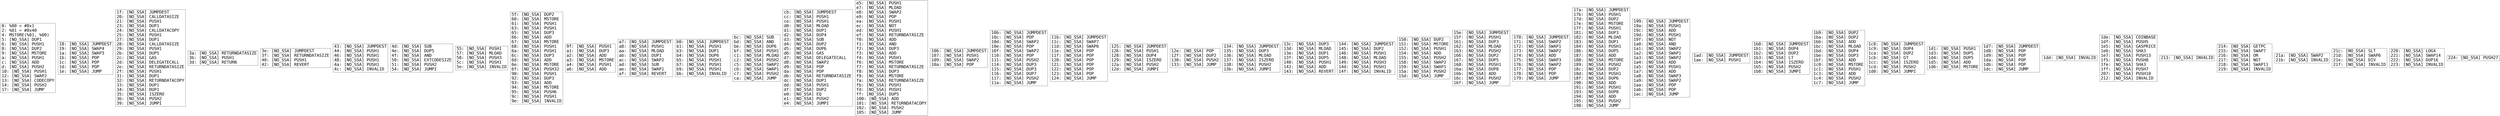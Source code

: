 digraph "graph.cfg.gv" {
	subgraph global {
		node [fontname=Courier fontsize=30.0 rank=same shape=box]
		block_0 [label="0: %00 = #0x1\l2: %01 = #0x40\l4: MSTORE(%01, %00)\l5: [NO_SSA] DUP1\l6: [NO_SSA] PUSH1\l8: [NO_SSA] DUP2\l9: [NO_SSA] MSTORE\la: [NO_SSA] PUSH1\lc: [NO_SSA] ADD\ld: [NO_SSA] PUSH2\l10: [NO_SSA] PUSH1\l12: [NO_SSA] SWAP2\l13: [NO_SSA] CODECOPY\l14: [NO_SSA] PUSH2\l17: [NO_SSA] JUMP\l"]
		block_18 [label="18: [NO_SSA] JUMPDEST\l19: [NO_SSA] SWAP4\l1a: [NO_SSA] SWAP3\l1b: [NO_SSA] POP\l1c: [NO_SSA] POP\l1d: [NO_SSA] POP\l1e: [NO_SSA] JUMP\l"]
		block_1f [label="1f: [NO_SSA] JUMPDEST\l20: [NO_SSA] CALLDATASIZE\l21: [NO_SSA] PUSH1\l23: [NO_SSA] DUP1\l24: [NO_SSA] CALLDATACOPY\l25: [NO_SSA] PUSH1\l27: [NO_SSA] DUP1\l28: [NO_SSA] CALLDATASIZE\l29: [NO_SSA] PUSH1\l2b: [NO_SSA] DUP5\l2c: [NO_SSA] GAS\l2d: [NO_SSA] DELEGATECALL\l2e: [NO_SSA] RETURNDATASIZE\l2f: [NO_SSA] PUSH1\l31: [NO_SSA] DUP1\l32: [NO_SSA] RETURNDATACOPY\l33: [NO_SSA] DUP1\l34: [NO_SSA] DUP1\l35: [NO_SSA] ISZERO\l36: [NO_SSA] PUSH2\l39: [NO_SSA] JUMPI\l"]
		block_3a [label="3a: [NO_SSA] RETURNDATASIZE\l3b: [NO_SSA] PUSH1\l3d: [NO_SSA] RETURN\l"]
		block_3e [label="3e: [NO_SSA] JUMPDEST\l3f: [NO_SSA] RETURNDATASIZE\l40: [NO_SSA] PUSH1\l42: [NO_SSA] REVERT\l"]
		block_43 [label="43: [NO_SSA] JUMPDEST\l44: [NO_SSA] PUSH1\l46: [NO_SSA] PUSH1\l48: [NO_SSA] PUSH1\l4a: [NO_SSA] PUSH1\l4c: [NO_SSA] INVALID\l"]
		block_4d [label="4d: [NO_SSA] SUB\l4e: [NO_SSA] DUP5\l4f: [NO_SSA] AND\l50: [NO_SSA] EXTCODESIZE\l51: [NO_SSA] PUSH2\l54: [NO_SSA] JUMPI\l"]
		block_55 [label="55: [NO_SSA] PUSH1\l57: [NO_SSA] MLOAD\l58: [NO_SSA] PUSH3\l5c: [NO_SSA] PUSH1\l5e: [NO_SSA] INVALID\l"]
		block_5f [label="5f: [NO_SSA] DUP2\l60: [NO_SSA] MSTORE\l61: [NO_SSA] PUSH1\l63: [NO_SSA] PUSH1\l65: [NO_SSA] DUP3\l66: [NO_SSA] ADD\l67: [NO_SSA] MSTORE\l68: [NO_SSA] PUSH1\l6a: [NO_SSA] PUSH1\l6c: [NO_SSA] DUP3\l6d: [NO_SSA] ADD\l6e: [NO_SSA] MSTORE\l6f: [NO_SSA] PUSH32\l90: [NO_SSA] PUSH1\l92: [NO_SSA] DUP3\l93: [NO_SSA] ADD\l94: [NO_SSA] MSTORE\l95: [NO_SSA] PUSH6\l9c: [NO_SSA] PUSH1\l9e: [NO_SSA] INVALID\l"]
		block_9f [label="9f: [NO_SSA] PUSH1\la1: [NO_SSA] DUP3\la2: [NO_SSA] ADD\la3: [NO_SSA] MSTORE\la4: [NO_SSA] PUSH1\la6: [NO_SSA] ADD\l"]
		block_a7 [label="a7: [NO_SSA] JUMPDEST\la8: [NO_SSA] PUSH1\laa: [NO_SSA] MLOAD\lab: [NO_SSA] DUP1\lac: [NO_SSA] SWAP2\lad: [NO_SSA] SUB\lae: [NO_SSA] SWAP1\laf: [NO_SSA] REVERT\l"]
		block_b0 [label="b0: [NO_SSA] JUMPDEST\lb1: [NO_SSA] PUSH1\lb3: [NO_SSA] DUP1\lb4: [NO_SSA] DUP6\lb5: [NO_SSA] PUSH1\lb7: [NO_SSA] PUSH1\lb9: [NO_SSA] PUSH1\lbb: [NO_SSA] INVALID\l"]
		block_bc [label="bc: [NO_SSA] SUB\lbd: [NO_SSA] AND\lbe: [NO_SSA] DUP6\lbf: [NO_SSA] PUSH1\lc1: [NO_SSA] MLOAD\lc2: [NO_SSA] PUSH2\lc5: [NO_SSA] SWAP2\lc6: [NO_SSA] SWAP1\lc7: [NO_SSA] PUSH2\lca: [NO_SSA] JUMP\l"]
		block_cb [label="cb: [NO_SSA] JUMPDEST\lcc: [NO_SSA] PUSH1\lce: [NO_SSA] PUSH1\ld0: [NO_SSA] MLOAD\ld1: [NO_SSA] DUP1\ld2: [NO_SSA] DUP4\ld3: [NO_SSA] SUB\ld4: [NO_SSA] DUP2\ld5: [NO_SSA] DUP6\ld6: [NO_SSA] GAS\ld7: [NO_SSA] DELEGATECALL\ld8: [NO_SSA] SWAP2\ld9: [NO_SSA] POP\lda: [NO_SSA] POP\ldb: [NO_SSA] RETURNDATASIZE\ldc: [NO_SSA] DUP1\ldd: [NO_SSA] PUSH1\ldf: [NO_SSA] DUP2\le0: [NO_SSA] EQ\le1: [NO_SSA] PUSH2\le4: [NO_SSA] JUMPI\l"]
		block_e5 [label="e5: [NO_SSA] PUSH1\le7: [NO_SSA] MLOAD\le8: [NO_SSA] SWAP2\le9: [NO_SSA] POP\lea: [NO_SSA] PUSH1\lec: [NO_SSA] NOT\led: [NO_SSA] PUSH1\lef: [NO_SSA] RETURNDATASIZE\lf0: [NO_SSA] ADD\lf1: [NO_SSA] AND\lf2: [NO_SSA] DUP3\lf3: [NO_SSA] ADD\lf4: [NO_SSA] PUSH1\lf6: [NO_SSA] MSTORE\lf7: [NO_SSA] RETURNDATASIZE\lf8: [NO_SSA] DUP3\lf9: [NO_SSA] MSTORE\lfa: [NO_SSA] RETURNDATASIZE\lfb: [NO_SSA] PUSH1\lfd: [NO_SSA] PUSH1\lff: [NO_SSA] DUP5\l100: [NO_SSA] ADD\l101: [NO_SSA] RETURNDATACOPY\l102: [NO_SSA] PUSH2\l105: [NO_SSA] JUMP\l"]
		block_106 [label="106: [NO_SSA] JUMPDEST\l107: [NO_SSA] PUSH1\l109: [NO_SSA] SWAP2\l10a: [NO_SSA] POP\l"]
		block_10b [label="10b: [NO_SSA] JUMPDEST\l10c: [NO_SSA] POP\l10d: [NO_SSA] SWAP2\l10e: [NO_SSA] POP\l10f: [NO_SSA] SWAP2\l110: [NO_SSA] POP\l111: [NO_SSA] PUSH2\l114: [NO_SSA] DUP3\l115: [NO_SSA] DUP3\l116: [NO_SSA] DUP7\l117: [NO_SSA] PUSH2\l11a: [NO_SSA] JUMP\l"]
		block_11b [label="11b: [NO_SSA] JUMPDEST\l11c: [NO_SSA] SWAP7\l11d: [NO_SSA] SWAP6\l11e: [NO_SSA] POP\l11f: [NO_SSA] POP\l120: [NO_SSA] POP\l121: [NO_SSA] POP\l122: [NO_SSA] POP\l123: [NO_SSA] POP\l124: [NO_SSA] JUMP\l"]
		block_125 [label="125: [NO_SSA] JUMPDEST\l126: [NO_SSA] PUSH1\l128: [NO_SSA] DUP4\l129: [NO_SSA] ISZERO\l12a: [NO_SSA] PUSH2\l12d: [NO_SSA] JUMPI\l"]
		block_12e [label="12e: [NO_SSA] POP\l12f: [NO_SSA] DUP2\l130: [NO_SSA] PUSH2\l133: [NO_SSA] JUMP\l"]
		block_134 [label="134: [NO_SSA] JUMPDEST\l135: [NO_SSA] DUP3\l136: [NO_SSA] MLOAD\l137: [NO_SSA] ISZERO\l138: [NO_SSA] PUSH2\l13b: [NO_SSA] JUMPI\l"]
		block_13c [label="13c: [NO_SSA] DUP3\l13d: [NO_SSA] MLOAD\l13e: [NO_SSA] DUP1\l13f: [NO_SSA] DUP5\l140: [NO_SSA] PUSH1\l142: [NO_SSA] ADD\l143: [NO_SSA] REVERT\l"]
		block_144 [label="144: [NO_SSA] JUMPDEST\l145: [NO_SSA] DUP2\l146: [NO_SSA] PUSH1\l148: [NO_SSA] MLOAD\l149: [NO_SSA] PUSH3\l14d: [NO_SSA] PUSH1\l14f: [NO_SSA] INVALID\l"]
		block_150 [label="150: [NO_SSA] DUP2\l151: [NO_SSA] MSTORE\l152: [NO_SSA] PUSH1\l154: [NO_SSA] ADD\l155: [NO_SSA] PUSH2\l158: [NO_SSA] SWAP2\l159: [NO_SSA] SWAP1\l15a: [NO_SSA] PUSH2\l15d: [NO_SSA] JUMP\l"]
		block_15e [label="15e: [NO_SSA] JUMPDEST\l15f: [NO_SSA] PUSH1\l161: [NO_SSA] DUP3\l162: [NO_SSA] MLOAD\l163: [NO_SSA] PUSH2\l166: [NO_SSA] DUP2\l167: [NO_SSA] DUP5\l168: [NO_SSA] PUSH1\l16a: [NO_SSA] DUP8\l16b: [NO_SSA] ADD\l16c: [NO_SSA] PUSH2\l16f: [NO_SSA] JUMP\l"]
		block_170 [label="170: [NO_SSA] JUMPDEST\l171: [NO_SSA] SWAP2\l172: [NO_SSA] SWAP1\l173: [NO_SSA] SWAP2\l174: [NO_SSA] ADD\l175: [NO_SSA] SWAP3\l176: [NO_SSA] SWAP2\l177: [NO_SSA] POP\l178: [NO_SSA] POP\l179: [NO_SSA] JUMP\l"]
		block_17a [label="17a: [NO_SSA] JUMPDEST\l17b: [NO_SSA] PUSH1\l17d: [NO_SSA] DUP2\l17e: [NO_SSA] MSTORE\l17f: [NO_SSA] PUSH1\l181: [NO_SSA] DUP3\l182: [NO_SSA] MLOAD\l183: [NO_SSA] DUP1\l184: [NO_SSA] PUSH1\l186: [NO_SSA] DUP5\l187: [NO_SSA] ADD\l188: [NO_SSA] MSTORE\l189: [NO_SSA] PUSH2\l18c: [NO_SSA] DUP2\l18d: [NO_SSA] PUSH1\l18f: [NO_SSA] DUP6\l190: [NO_SSA] ADD\l191: [NO_SSA] PUSH1\l193: [NO_SSA] DUP8\l194: [NO_SSA] ADD\l195: [NO_SSA] PUSH2\l198: [NO_SSA] JUMP\l"]
		block_199 [label="199: [NO_SSA] JUMPDEST\l19a: [NO_SSA] PUSH1\l19c: [NO_SSA] ADD\l19d: [NO_SSA] PUSH1\l19f: [NO_SSA] NOT\l1a0: [NO_SSA] AND\l1a1: [NO_SSA] SWAP2\l1a2: [NO_SSA] SWAP1\l1a3: [NO_SSA] SWAP2\l1a4: [NO_SSA] ADD\l1a5: [NO_SSA] PUSH1\l1a7: [NO_SSA] ADD\l1a8: [NO_SSA] SWAP3\l1a9: [NO_SSA] SWAP2\l1aa: [NO_SSA] POP\l1ab: [NO_SSA] POP\l1ac: [NO_SSA] JUMP\l"]
		block_1ad [label="1ad: [NO_SSA] JUMPDEST\l1ae: [NO_SSA] PUSH1\l"]
		block_1b0 [label="1b0: [NO_SSA] JUMPDEST\l1b1: [NO_SSA] DUP4\l1b2: [NO_SSA] DUP2\l1b3: [NO_SSA] LT\l1b4: [NO_SSA] ISZERO\l1b5: [NO_SSA] PUSH2\l1b8: [NO_SSA] JUMPI\l"]
		block_1b9 [label="1b9: [NO_SSA] DUP2\l1ba: [NO_SSA] DUP2\l1bb: [NO_SSA] ADD\l1bc: [NO_SSA] MLOAD\l1bd: [NO_SSA] DUP4\l1be: [NO_SSA] DUP3\l1bf: [NO_SSA] ADD\l1c0: [NO_SSA] MSTORE\l1c1: [NO_SSA] PUSH1\l1c3: [NO_SSA] ADD\l1c4: [NO_SSA] PUSH2\l1c7: [NO_SSA] JUMP\l"]
		block_1c8 [label="1c8: [NO_SSA] JUMPDEST\l1c9: [NO_SSA] DUP4\l1ca: [NO_SSA] DUP2\l1cb: [NO_SSA] GT\l1cc: [NO_SSA] ISZERO\l1cd: [NO_SSA] PUSH2\l1d0: [NO_SSA] JUMPI\l"]
		block_1d1 [label="1d1: [NO_SSA] PUSH1\l1d3: [NO_SSA] DUP5\l1d4: [NO_SSA] DUP5\l1d5: [NO_SSA] ADD\l1d6: [NO_SSA] MSTORE\l"]
		block_1d7 [label="1d7: [NO_SSA] JUMPDEST\l1d8: [NO_SSA] POP\l1d9: [NO_SSA] POP\l1da: [NO_SSA] POP\l1db: [NO_SSA] POP\l1dc: [NO_SSA] JUMP\l"]
		block_1dd [label="1dd: [NO_SSA] INVALID\l"]
		block_1de [label="1de: [NO_SSA] COINBASE\l1df: [NO_SSA] PUSH5\l1e5: [NO_SSA] GASPRICE\l1e6: [NO_SSA] SHA3\l1e7: [NO_SSA] PUSH13\l1f5: [NO_SSA] PUSH8\l1fe: [NO_SSA] SHA3\l1ff: [NO_SSA] PUSH7\l207: [NO_SSA] PUSH10\l212: [NO_SSA] INVALID\l"]
		block_213 [label="213: [NO_SSA] INVALID\l"]
		block_214 [label="214: [NO_SSA] GETPC\l215: [NO_SSA] SWAP7\l216: [NO_SSA] OR\l217: [NO_SSA] NOT\l218: [NO_SSA] SWAP11\l219: [NO_SSA] INVALID\l"]
		block_21a [label="21a: [NO_SSA] SWAP2\l21b: [NO_SSA] INVALID\l"]
		block_21c [label="21c: [NO_SSA] SLT\l21d: [NO_SSA] SWAP6\l21e: [NO_SSA] DIV\l21f: [NO_SSA] INVALID\l"]
		block_220 [label="220: [NO_SSA] LOG4\l221: [NO_SSA] SWAP14\l222: [NO_SSA] DUP16\l223: [NO_SSA] INVALID\l"]
		block_224 [label="224: [NO_SSA] PUSH27\l"]
	}
}
